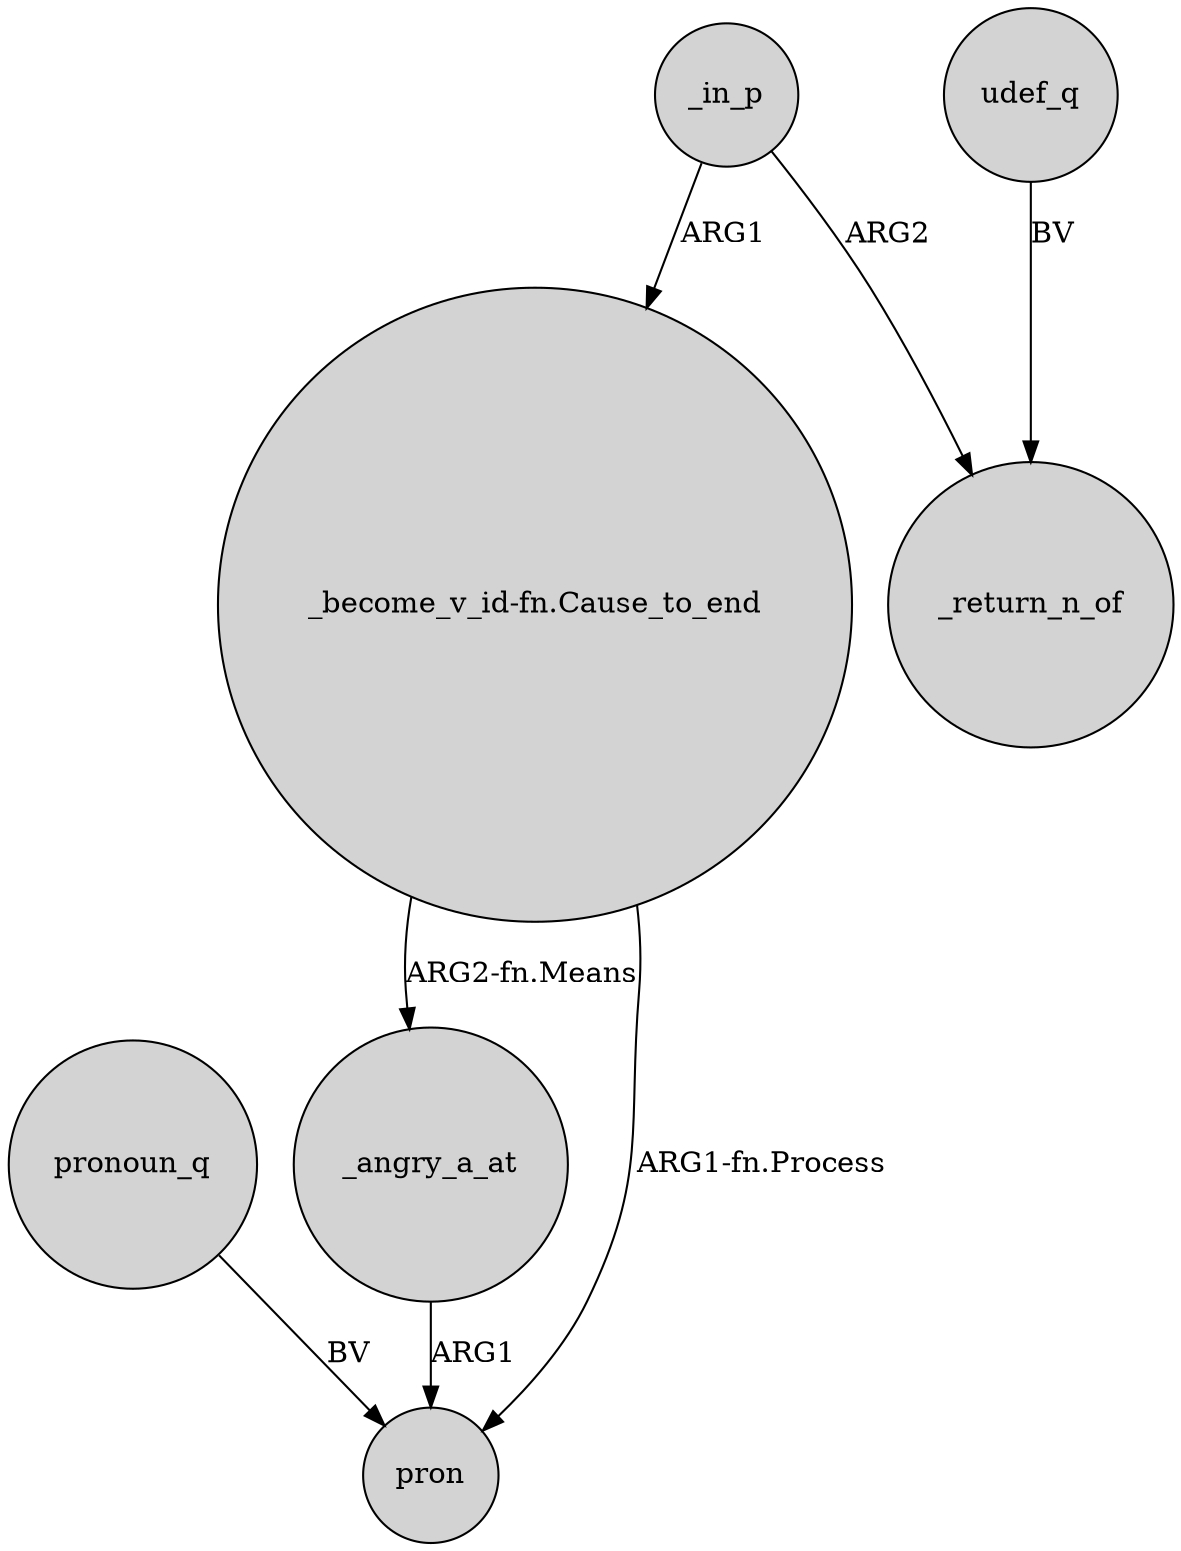 digraph {
	node [shape=circle style=filled]
	"_become_v_id-fn.Cause_to_end" -> _angry_a_at [label="ARG2-fn.Means"]
	udef_q -> _return_n_of [label=BV]
	pronoun_q -> pron [label=BV]
	_in_p -> _return_n_of [label=ARG2]
	"_become_v_id-fn.Cause_to_end" -> pron [label="ARG1-fn.Process"]
	_angry_a_at -> pron [label=ARG1]
	_in_p -> "_become_v_id-fn.Cause_to_end" [label=ARG1]
}
